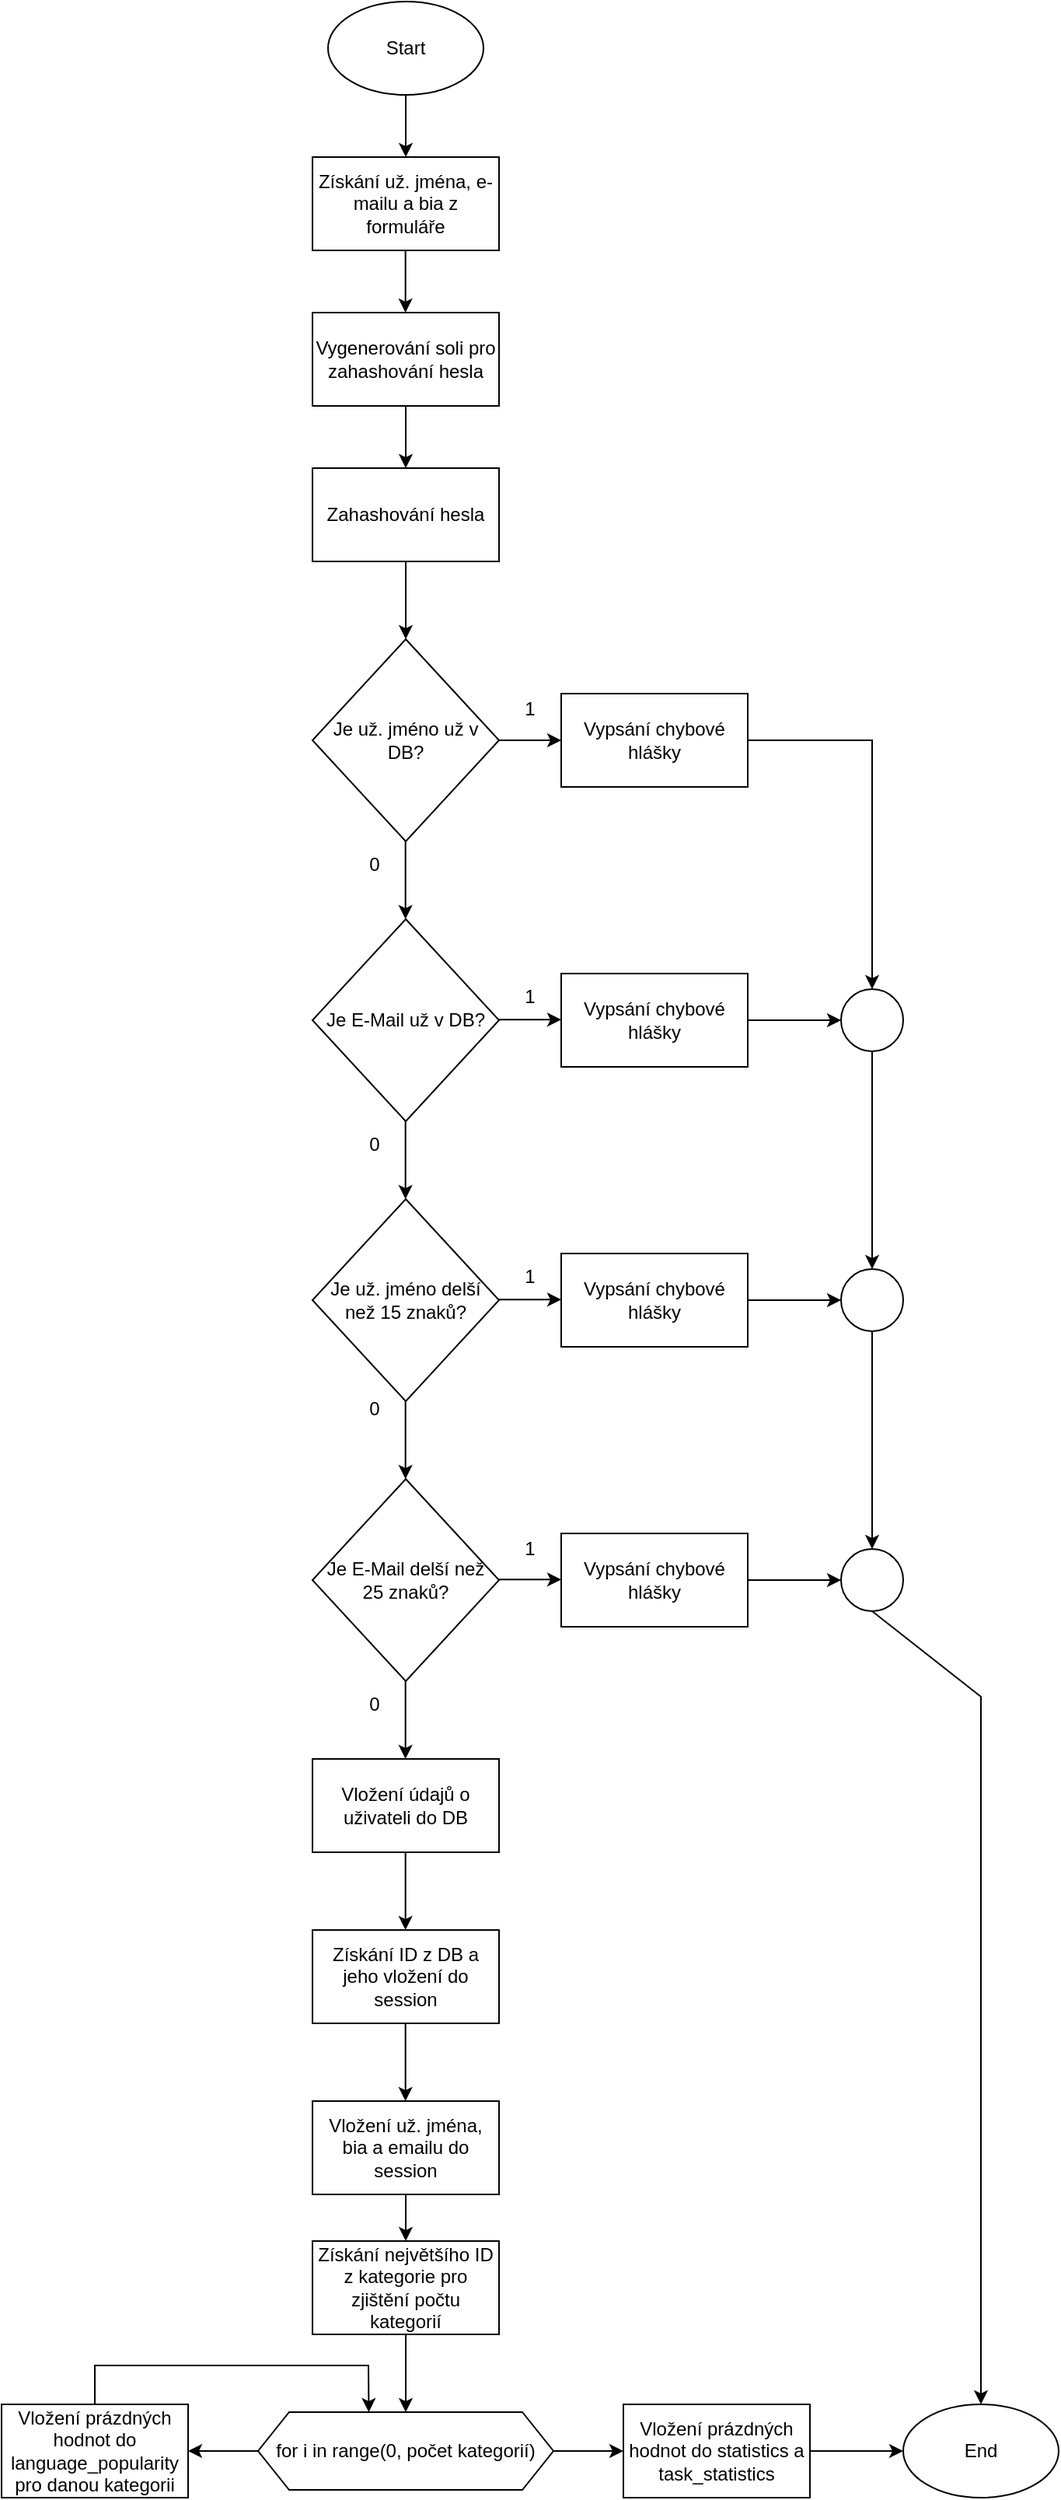 <mxfile version="25.0.2">
  <diagram name="Stránka-1" id="KEM9Mq7jqhjaKVXeSR1l">
    <mxGraphModel dx="3044" dy="1535" grid="1" gridSize="10" guides="1" tooltips="1" connect="1" arrows="1" fold="1" page="1" pageScale="1" pageWidth="980" pageHeight="1390" math="0" shadow="0">
      <root>
        <mxCell id="0" />
        <mxCell id="1" parent="0" />
        <mxCell id="--eOmFIXdNO0Ib19y6-j-1" value="Start" style="ellipse;whiteSpace=wrap;html=1;" vertex="1" parent="1">
          <mxGeometry x="340" y="90" width="100" height="60" as="geometry" />
        </mxCell>
        <mxCell id="--eOmFIXdNO0Ib19y6-j-2" value="" style="endArrow=classic;html=1;rounded=0;exitX=0.5;exitY=1;exitDx=0;exitDy=0;entryX=0.5;entryY=0;entryDx=0;entryDy=0;" edge="1" parent="1" source="--eOmFIXdNO0Ib19y6-j-1" target="--eOmFIXdNO0Ib19y6-j-3">
          <mxGeometry width="50" height="50" relative="1" as="geometry">
            <mxPoint x="410" y="280" as="sourcePoint" />
            <mxPoint x="390" y="210" as="targetPoint" />
          </mxGeometry>
        </mxCell>
        <mxCell id="--eOmFIXdNO0Ib19y6-j-3" value="Získání už. jména, e-mailu a bia z formuláře" style="rounded=0;whiteSpace=wrap;html=1;" vertex="1" parent="1">
          <mxGeometry x="330" y="190" width="120" height="60" as="geometry" />
        </mxCell>
        <mxCell id="--eOmFIXdNO0Ib19y6-j-5" value="" style="endArrow=classic;html=1;rounded=0;exitX=0.5;exitY=1;exitDx=0;exitDy=0;entryX=0.5;entryY=0;entryDx=0;entryDy=0;" edge="1" parent="1">
          <mxGeometry width="50" height="50" relative="1" as="geometry">
            <mxPoint x="389.83" y="250" as="sourcePoint" />
            <mxPoint x="389.83" y="290" as="targetPoint" />
          </mxGeometry>
        </mxCell>
        <mxCell id="--eOmFIXdNO0Ib19y6-j-6" value="Vygenerování soli pro zahashování hesla" style="rounded=0;whiteSpace=wrap;html=1;" vertex="1" parent="1">
          <mxGeometry x="330" y="290" width="120" height="60" as="geometry" />
        </mxCell>
        <mxCell id="--eOmFIXdNO0Ib19y6-j-7" value="" style="endArrow=classic;html=1;rounded=0;exitX=0.5;exitY=1;exitDx=0;exitDy=0;" edge="1" parent="1" source="--eOmFIXdNO0Ib19y6-j-6">
          <mxGeometry width="50" height="50" relative="1" as="geometry">
            <mxPoint x="400" y="360" as="sourcePoint" />
            <mxPoint x="390" y="390" as="targetPoint" />
          </mxGeometry>
        </mxCell>
        <mxCell id="--eOmFIXdNO0Ib19y6-j-8" value="Zahashování hesla" style="rounded=0;whiteSpace=wrap;html=1;" vertex="1" parent="1">
          <mxGeometry x="330" y="390" width="120" height="60" as="geometry" />
        </mxCell>
        <mxCell id="--eOmFIXdNO0Ib19y6-j-9" value="" style="endArrow=classic;html=1;rounded=0;exitX=0.5;exitY=1;exitDx=0;exitDy=0;" edge="1" parent="1" source="--eOmFIXdNO0Ib19y6-j-8">
          <mxGeometry width="50" height="50" relative="1" as="geometry">
            <mxPoint x="400" y="430" as="sourcePoint" />
            <mxPoint x="390" y="500" as="targetPoint" />
          </mxGeometry>
        </mxCell>
        <mxCell id="--eOmFIXdNO0Ib19y6-j-10" value="Je už. jméno už v DB?" style="rhombus;whiteSpace=wrap;html=1;" vertex="1" parent="1">
          <mxGeometry x="330" y="500" width="120" height="130" as="geometry" />
        </mxCell>
        <mxCell id="--eOmFIXdNO0Ib19y6-j-12" value="" style="endArrow=classic;html=1;rounded=0;exitX=0.5;exitY=1;exitDx=0;exitDy=0;" edge="1" parent="1">
          <mxGeometry width="50" height="50" relative="1" as="geometry">
            <mxPoint x="389.83" y="630" as="sourcePoint" />
            <mxPoint x="389.83" y="680" as="targetPoint" />
          </mxGeometry>
        </mxCell>
        <mxCell id="--eOmFIXdNO0Ib19y6-j-14" value="0" style="text;html=1;align=center;verticalAlign=middle;whiteSpace=wrap;rounded=0;" vertex="1" parent="1">
          <mxGeometry x="340" y="630" width="60" height="30" as="geometry" />
        </mxCell>
        <mxCell id="--eOmFIXdNO0Ib19y6-j-16" value="Je E-Mail už v DB?" style="rhombus;whiteSpace=wrap;html=1;" vertex="1" parent="1">
          <mxGeometry x="330" y="680" width="120" height="130" as="geometry" />
        </mxCell>
        <mxCell id="--eOmFIXdNO0Ib19y6-j-18" value="" style="endArrow=classic;html=1;rounded=0;exitX=0.5;exitY=1;exitDx=0;exitDy=0;" edge="1" parent="1">
          <mxGeometry width="50" height="50" relative="1" as="geometry">
            <mxPoint x="389.83" y="810" as="sourcePoint" />
            <mxPoint x="389.83" y="860" as="targetPoint" />
          </mxGeometry>
        </mxCell>
        <mxCell id="--eOmFIXdNO0Ib19y6-j-19" value="Je už. jméno delší než 15 znaků?" style="rhombus;whiteSpace=wrap;html=1;" vertex="1" parent="1">
          <mxGeometry x="330" y="860" width="120" height="130" as="geometry" />
        </mxCell>
        <mxCell id="--eOmFIXdNO0Ib19y6-j-20" value="" style="endArrow=classic;html=1;rounded=0;exitX=0.5;exitY=1;exitDx=0;exitDy=0;" edge="1" parent="1">
          <mxGeometry width="50" height="50" relative="1" as="geometry">
            <mxPoint x="389.83" y="990" as="sourcePoint" />
            <mxPoint x="389.83" y="1040" as="targetPoint" />
          </mxGeometry>
        </mxCell>
        <mxCell id="--eOmFIXdNO0Ib19y6-j-21" value="Je E-Mail delší než 25 znaků?" style="rhombus;whiteSpace=wrap;html=1;" vertex="1" parent="1">
          <mxGeometry x="330" y="1040" width="120" height="130" as="geometry" />
        </mxCell>
        <mxCell id="--eOmFIXdNO0Ib19y6-j-22" value="" style="endArrow=classic;html=1;rounded=0;exitX=0.5;exitY=1;exitDx=0;exitDy=0;" edge="1" parent="1">
          <mxGeometry width="50" height="50" relative="1" as="geometry">
            <mxPoint x="389.83" y="1170" as="sourcePoint" />
            <mxPoint x="389.83" y="1220" as="targetPoint" />
          </mxGeometry>
        </mxCell>
        <mxCell id="--eOmFIXdNO0Ib19y6-j-23" value="Vložení údajů o uživateli do DB" style="rounded=0;whiteSpace=wrap;html=1;" vertex="1" parent="1">
          <mxGeometry x="330" y="1220" width="120" height="60" as="geometry" />
        </mxCell>
        <mxCell id="--eOmFIXdNO0Ib19y6-j-24" value="" style="endArrow=classic;html=1;rounded=0;exitX=0.5;exitY=1;exitDx=0;exitDy=0;" edge="1" parent="1">
          <mxGeometry width="50" height="50" relative="1" as="geometry">
            <mxPoint x="389.83" y="1280" as="sourcePoint" />
            <mxPoint x="389.83" y="1330" as="targetPoint" />
          </mxGeometry>
        </mxCell>
        <mxCell id="--eOmFIXdNO0Ib19y6-j-25" value="Získání ID z DB a jeho vložení do session" style="rounded=0;whiteSpace=wrap;html=1;" vertex="1" parent="1">
          <mxGeometry x="330" y="1330" width="120" height="60" as="geometry" />
        </mxCell>
        <mxCell id="--eOmFIXdNO0Ib19y6-j-26" value="" style="endArrow=classic;html=1;rounded=0;exitX=0.5;exitY=1;exitDx=0;exitDy=0;" edge="1" parent="1">
          <mxGeometry width="50" height="50" relative="1" as="geometry">
            <mxPoint x="389.83" y="1390" as="sourcePoint" />
            <mxPoint x="389.83" y="1440" as="targetPoint" />
          </mxGeometry>
        </mxCell>
        <mxCell id="--eOmFIXdNO0Ib19y6-j-27" value="Získání největšího ID z kategorie pro zjištění počtu kategorií" style="rounded=0;whiteSpace=wrap;html=1;" vertex="1" parent="1">
          <mxGeometry x="330" y="1530" width="120" height="60" as="geometry" />
        </mxCell>
        <mxCell id="--eOmFIXdNO0Ib19y6-j-28" value="" style="endArrow=classic;html=1;rounded=0;exitX=0.5;exitY=1;exitDx=0;exitDy=0;" edge="1" parent="1" source="--eOmFIXdNO0Ib19y6-j-27">
          <mxGeometry width="50" height="50" relative="1" as="geometry">
            <mxPoint x="400" y="1590" as="sourcePoint" />
            <mxPoint x="390" y="1640" as="targetPoint" />
          </mxGeometry>
        </mxCell>
        <mxCell id="--eOmFIXdNO0Ib19y6-j-29" value="for i in range(0, počet kategorií)" style="shape=hexagon;perimeter=hexagonPerimeter2;whiteSpace=wrap;html=1;fixedSize=1;" vertex="1" parent="1">
          <mxGeometry x="295" y="1640" width="190" height="50" as="geometry" />
        </mxCell>
        <mxCell id="--eOmFIXdNO0Ib19y6-j-30" value="" style="endArrow=classic;html=1;rounded=0;exitX=0;exitY=0.5;exitDx=0;exitDy=0;" edge="1" parent="1" source="--eOmFIXdNO0Ib19y6-j-29">
          <mxGeometry width="50" height="50" relative="1" as="geometry">
            <mxPoint x="400" y="1660" as="sourcePoint" />
            <mxPoint x="250" y="1665" as="targetPoint" />
          </mxGeometry>
        </mxCell>
        <mxCell id="--eOmFIXdNO0Ib19y6-j-31" value="Vložení prázdných hodnot do language_popularity pro danou kategorii" style="rounded=0;whiteSpace=wrap;html=1;" vertex="1" parent="1">
          <mxGeometry x="130" y="1635" width="120" height="60" as="geometry" />
        </mxCell>
        <mxCell id="--eOmFIXdNO0Ib19y6-j-32" value="" style="endArrow=classic;html=1;rounded=0;exitX=0.5;exitY=0;exitDx=0;exitDy=0;entryX=0.375;entryY=0;entryDx=0;entryDy=0;" edge="1" parent="1" source="--eOmFIXdNO0Ib19y6-j-31" target="--eOmFIXdNO0Ib19y6-j-29">
          <mxGeometry width="50" height="50" relative="1" as="geometry">
            <mxPoint x="340" y="1690" as="sourcePoint" />
            <mxPoint x="390" y="1640" as="targetPoint" />
            <Array as="points">
              <mxPoint x="190" y="1610" />
              <mxPoint x="366" y="1610" />
            </Array>
          </mxGeometry>
        </mxCell>
        <mxCell id="--eOmFIXdNO0Ib19y6-j-33" value="" style="endArrow=classic;html=1;rounded=0;exitX=1;exitY=0.5;exitDx=0;exitDy=0;" edge="1" parent="1" source="--eOmFIXdNO0Ib19y6-j-29">
          <mxGeometry width="50" height="50" relative="1" as="geometry">
            <mxPoint x="440" y="1740" as="sourcePoint" />
            <mxPoint x="530" y="1665" as="targetPoint" />
          </mxGeometry>
        </mxCell>
        <mxCell id="--eOmFIXdNO0Ib19y6-j-34" value="Vložení prázdných hodnot do statistics a task_statistics" style="rounded=0;whiteSpace=wrap;html=1;" vertex="1" parent="1">
          <mxGeometry x="530" y="1635" width="120" height="60" as="geometry" />
        </mxCell>
        <mxCell id="--eOmFIXdNO0Ib19y6-j-35" value="Vložení už. jména, bia a emailu do session" style="rounded=0;whiteSpace=wrap;html=1;" vertex="1" parent="1">
          <mxGeometry x="330" y="1440" width="120" height="60" as="geometry" />
        </mxCell>
        <mxCell id="--eOmFIXdNO0Ib19y6-j-36" value="" style="endArrow=classic;html=1;rounded=0;exitX=0.5;exitY=1;exitDx=0;exitDy=0;entryX=0.5;entryY=0;entryDx=0;entryDy=0;" edge="1" parent="1" source="--eOmFIXdNO0Ib19y6-j-35" target="--eOmFIXdNO0Ib19y6-j-27">
          <mxGeometry width="50" height="50" relative="1" as="geometry">
            <mxPoint x="590" y="1460" as="sourcePoint" />
            <mxPoint x="640" y="1410" as="targetPoint" />
          </mxGeometry>
        </mxCell>
        <mxCell id="--eOmFIXdNO0Ib19y6-j-37" value="" style="endArrow=classic;html=1;rounded=0;exitX=1;exitY=0.5;exitDx=0;exitDy=0;" edge="1" parent="1" source="--eOmFIXdNO0Ib19y6-j-34">
          <mxGeometry width="50" height="50" relative="1" as="geometry">
            <mxPoint x="630" y="1590" as="sourcePoint" />
            <mxPoint x="710" y="1665" as="targetPoint" />
          </mxGeometry>
        </mxCell>
        <mxCell id="--eOmFIXdNO0Ib19y6-j-38" value="End" style="ellipse;whiteSpace=wrap;html=1;" vertex="1" parent="1">
          <mxGeometry x="710" y="1635" width="100" height="60" as="geometry" />
        </mxCell>
        <mxCell id="--eOmFIXdNO0Ib19y6-j-39" value="" style="endArrow=classic;html=1;rounded=0;exitX=1;exitY=0.5;exitDx=0;exitDy=0;" edge="1" parent="1" source="--eOmFIXdNO0Ib19y6-j-10">
          <mxGeometry width="50" height="50" relative="1" as="geometry">
            <mxPoint x="610" y="490" as="sourcePoint" />
            <mxPoint x="490" y="565" as="targetPoint" />
          </mxGeometry>
        </mxCell>
        <mxCell id="--eOmFIXdNO0Ib19y6-j-40" value="Vypsání chybové hlášky" style="rounded=0;whiteSpace=wrap;html=1;" vertex="1" parent="1">
          <mxGeometry x="490" y="535" width="120" height="60" as="geometry" />
        </mxCell>
        <mxCell id="--eOmFIXdNO0Ib19y6-j-41" value="" style="endArrow=classic;html=1;rounded=0;exitX=1;exitY=0.5;exitDx=0;exitDy=0;" edge="1" parent="1">
          <mxGeometry width="50" height="50" relative="1" as="geometry">
            <mxPoint x="450" y="744.68" as="sourcePoint" />
            <mxPoint x="490" y="744.68" as="targetPoint" />
          </mxGeometry>
        </mxCell>
        <mxCell id="--eOmFIXdNO0Ib19y6-j-42" value="" style="endArrow=classic;html=1;rounded=0;exitX=1;exitY=0.5;exitDx=0;exitDy=0;" edge="1" parent="1">
          <mxGeometry width="50" height="50" relative="1" as="geometry">
            <mxPoint x="450" y="924.68" as="sourcePoint" />
            <mxPoint x="490" y="924.68" as="targetPoint" />
          </mxGeometry>
        </mxCell>
        <mxCell id="--eOmFIXdNO0Ib19y6-j-43" value="" style="endArrow=classic;html=1;rounded=0;exitX=1;exitY=0.5;exitDx=0;exitDy=0;" edge="1" parent="1">
          <mxGeometry width="50" height="50" relative="1" as="geometry">
            <mxPoint x="450" y="1104.68" as="sourcePoint" />
            <mxPoint x="490" y="1104.68" as="targetPoint" />
          </mxGeometry>
        </mxCell>
        <mxCell id="--eOmFIXdNO0Ib19y6-j-44" value="Vypsání chybové hlášky" style="rounded=0;whiteSpace=wrap;html=1;" vertex="1" parent="1">
          <mxGeometry x="490" y="715" width="120" height="60" as="geometry" />
        </mxCell>
        <mxCell id="--eOmFIXdNO0Ib19y6-j-45" value="Vypsání chybové hlášky" style="rounded=0;whiteSpace=wrap;html=1;" vertex="1" parent="1">
          <mxGeometry x="490" y="895" width="120" height="60" as="geometry" />
        </mxCell>
        <mxCell id="--eOmFIXdNO0Ib19y6-j-46" value="Vypsání chybové hlášky" style="rounded=0;whiteSpace=wrap;html=1;" vertex="1" parent="1">
          <mxGeometry x="490" y="1075" width="120" height="60" as="geometry" />
        </mxCell>
        <mxCell id="--eOmFIXdNO0Ib19y6-j-48" value="0" style="text;html=1;align=center;verticalAlign=middle;whiteSpace=wrap;rounded=0;" vertex="1" parent="1">
          <mxGeometry x="340" y="810" width="60" height="30" as="geometry" />
        </mxCell>
        <mxCell id="--eOmFIXdNO0Ib19y6-j-49" value="0" style="text;html=1;align=center;verticalAlign=middle;whiteSpace=wrap;rounded=0;" vertex="1" parent="1">
          <mxGeometry x="340" y="980" width="60" height="30" as="geometry" />
        </mxCell>
        <mxCell id="--eOmFIXdNO0Ib19y6-j-50" value="0" style="text;html=1;align=center;verticalAlign=middle;whiteSpace=wrap;rounded=0;" vertex="1" parent="1">
          <mxGeometry x="340" y="1170" width="60" height="30" as="geometry" />
        </mxCell>
        <mxCell id="--eOmFIXdNO0Ib19y6-j-51" value="1" style="text;html=1;align=center;verticalAlign=middle;whiteSpace=wrap;rounded=0;" vertex="1" parent="1">
          <mxGeometry x="440" y="530" width="60" height="30" as="geometry" />
        </mxCell>
        <mxCell id="--eOmFIXdNO0Ib19y6-j-52" value="1" style="text;html=1;align=center;verticalAlign=middle;whiteSpace=wrap;rounded=0;" vertex="1" parent="1">
          <mxGeometry x="440" y="715" width="60" height="30" as="geometry" />
        </mxCell>
        <mxCell id="--eOmFIXdNO0Ib19y6-j-53" value="1" style="text;html=1;align=center;verticalAlign=middle;whiteSpace=wrap;rounded=0;" vertex="1" parent="1">
          <mxGeometry x="440" y="895" width="60" height="30" as="geometry" />
        </mxCell>
        <mxCell id="--eOmFIXdNO0Ib19y6-j-54" value="1" style="text;html=1;align=center;verticalAlign=middle;whiteSpace=wrap;rounded=0;" vertex="1" parent="1">
          <mxGeometry x="440" y="1070" width="60" height="30" as="geometry" />
        </mxCell>
        <mxCell id="--eOmFIXdNO0Ib19y6-j-55" value="" style="ellipse;whiteSpace=wrap;html=1;aspect=fixed;" vertex="1" parent="1">
          <mxGeometry x="670" y="1085" width="40" height="40" as="geometry" />
        </mxCell>
        <mxCell id="--eOmFIXdNO0Ib19y6-j-56" value="" style="endArrow=classic;html=1;rounded=0;exitX=1;exitY=0.5;exitDx=0;exitDy=0;entryX=0.5;entryY=0;entryDx=0;entryDy=0;" edge="1" parent="1" source="--eOmFIXdNO0Ib19y6-j-40" target="--eOmFIXdNO0Ib19y6-j-58">
          <mxGeometry width="50" height="50" relative="1" as="geometry">
            <mxPoint x="740" y="970" as="sourcePoint" />
            <mxPoint x="770" y="650" as="targetPoint" />
            <Array as="points">
              <mxPoint x="690" y="565" />
            </Array>
          </mxGeometry>
        </mxCell>
        <mxCell id="--eOmFIXdNO0Ib19y6-j-57" value="" style="ellipse;whiteSpace=wrap;html=1;aspect=fixed;" vertex="1" parent="1">
          <mxGeometry x="670" y="905" width="40" height="40" as="geometry" />
        </mxCell>
        <mxCell id="--eOmFIXdNO0Ib19y6-j-58" value="" style="ellipse;whiteSpace=wrap;html=1;aspect=fixed;" vertex="1" parent="1">
          <mxGeometry x="670" y="725" width="40" height="40" as="geometry" />
        </mxCell>
        <mxCell id="--eOmFIXdNO0Ib19y6-j-59" value="" style="endArrow=classic;html=1;rounded=0;exitX=1;exitY=0.5;exitDx=0;exitDy=0;entryX=0;entryY=0.5;entryDx=0;entryDy=0;" edge="1" parent="1" source="--eOmFIXdNO0Ib19y6-j-44" target="--eOmFIXdNO0Ib19y6-j-58">
          <mxGeometry width="50" height="50" relative="1" as="geometry">
            <mxPoint x="710" y="730" as="sourcePoint" />
            <mxPoint x="760" y="680" as="targetPoint" />
          </mxGeometry>
        </mxCell>
        <mxCell id="--eOmFIXdNO0Ib19y6-j-60" value="" style="endArrow=classic;html=1;rounded=0;exitX=0.5;exitY=1;exitDx=0;exitDy=0;entryX=0.5;entryY=0;entryDx=0;entryDy=0;" edge="1" parent="1" source="--eOmFIXdNO0Ib19y6-j-58" target="--eOmFIXdNO0Ib19y6-j-57">
          <mxGeometry width="50" height="50" relative="1" as="geometry">
            <mxPoint x="720" y="870" as="sourcePoint" />
            <mxPoint x="770" y="820" as="targetPoint" />
          </mxGeometry>
        </mxCell>
        <mxCell id="--eOmFIXdNO0Ib19y6-j-61" value="" style="endArrow=classic;html=1;rounded=0;exitX=1;exitY=0.5;exitDx=0;exitDy=0;entryX=0;entryY=0.5;entryDx=0;entryDy=0;" edge="1" parent="1" source="--eOmFIXdNO0Ib19y6-j-45" target="--eOmFIXdNO0Ib19y6-j-57">
          <mxGeometry width="50" height="50" relative="1" as="geometry">
            <mxPoint x="720" y="930" as="sourcePoint" />
            <mxPoint x="770" y="880" as="targetPoint" />
          </mxGeometry>
        </mxCell>
        <mxCell id="--eOmFIXdNO0Ib19y6-j-62" value="" style="endArrow=classic;html=1;rounded=0;exitX=0.5;exitY=1;exitDx=0;exitDy=0;entryX=0.5;entryY=0;entryDx=0;entryDy=0;" edge="1" parent="1" source="--eOmFIXdNO0Ib19y6-j-57" target="--eOmFIXdNO0Ib19y6-j-55">
          <mxGeometry width="50" height="50" relative="1" as="geometry">
            <mxPoint x="720" y="1030" as="sourcePoint" />
            <mxPoint x="770" y="980" as="targetPoint" />
          </mxGeometry>
        </mxCell>
        <mxCell id="--eOmFIXdNO0Ib19y6-j-63" value="" style="endArrow=classic;html=1;rounded=0;exitX=1;exitY=0.5;exitDx=0;exitDy=0;entryX=0;entryY=0.5;entryDx=0;entryDy=0;" edge="1" parent="1" source="--eOmFIXdNO0Ib19y6-j-46" target="--eOmFIXdNO0Ib19y6-j-55">
          <mxGeometry width="50" height="50" relative="1" as="geometry">
            <mxPoint x="720" y="1080" as="sourcePoint" />
            <mxPoint x="770" y="1030" as="targetPoint" />
          </mxGeometry>
        </mxCell>
        <mxCell id="--eOmFIXdNO0Ib19y6-j-65" value="" style="endArrow=classic;html=1;rounded=0;exitX=0.5;exitY=1;exitDx=0;exitDy=0;entryX=0.5;entryY=0;entryDx=0;entryDy=0;" edge="1" parent="1" source="--eOmFIXdNO0Ib19y6-j-55" target="--eOmFIXdNO0Ib19y6-j-38">
          <mxGeometry width="50" height="50" relative="1" as="geometry">
            <mxPoint x="720" y="1350" as="sourcePoint" />
            <mxPoint x="770" y="1300" as="targetPoint" />
            <Array as="points">
              <mxPoint x="760" y="1180" />
            </Array>
          </mxGeometry>
        </mxCell>
      </root>
    </mxGraphModel>
  </diagram>
</mxfile>
